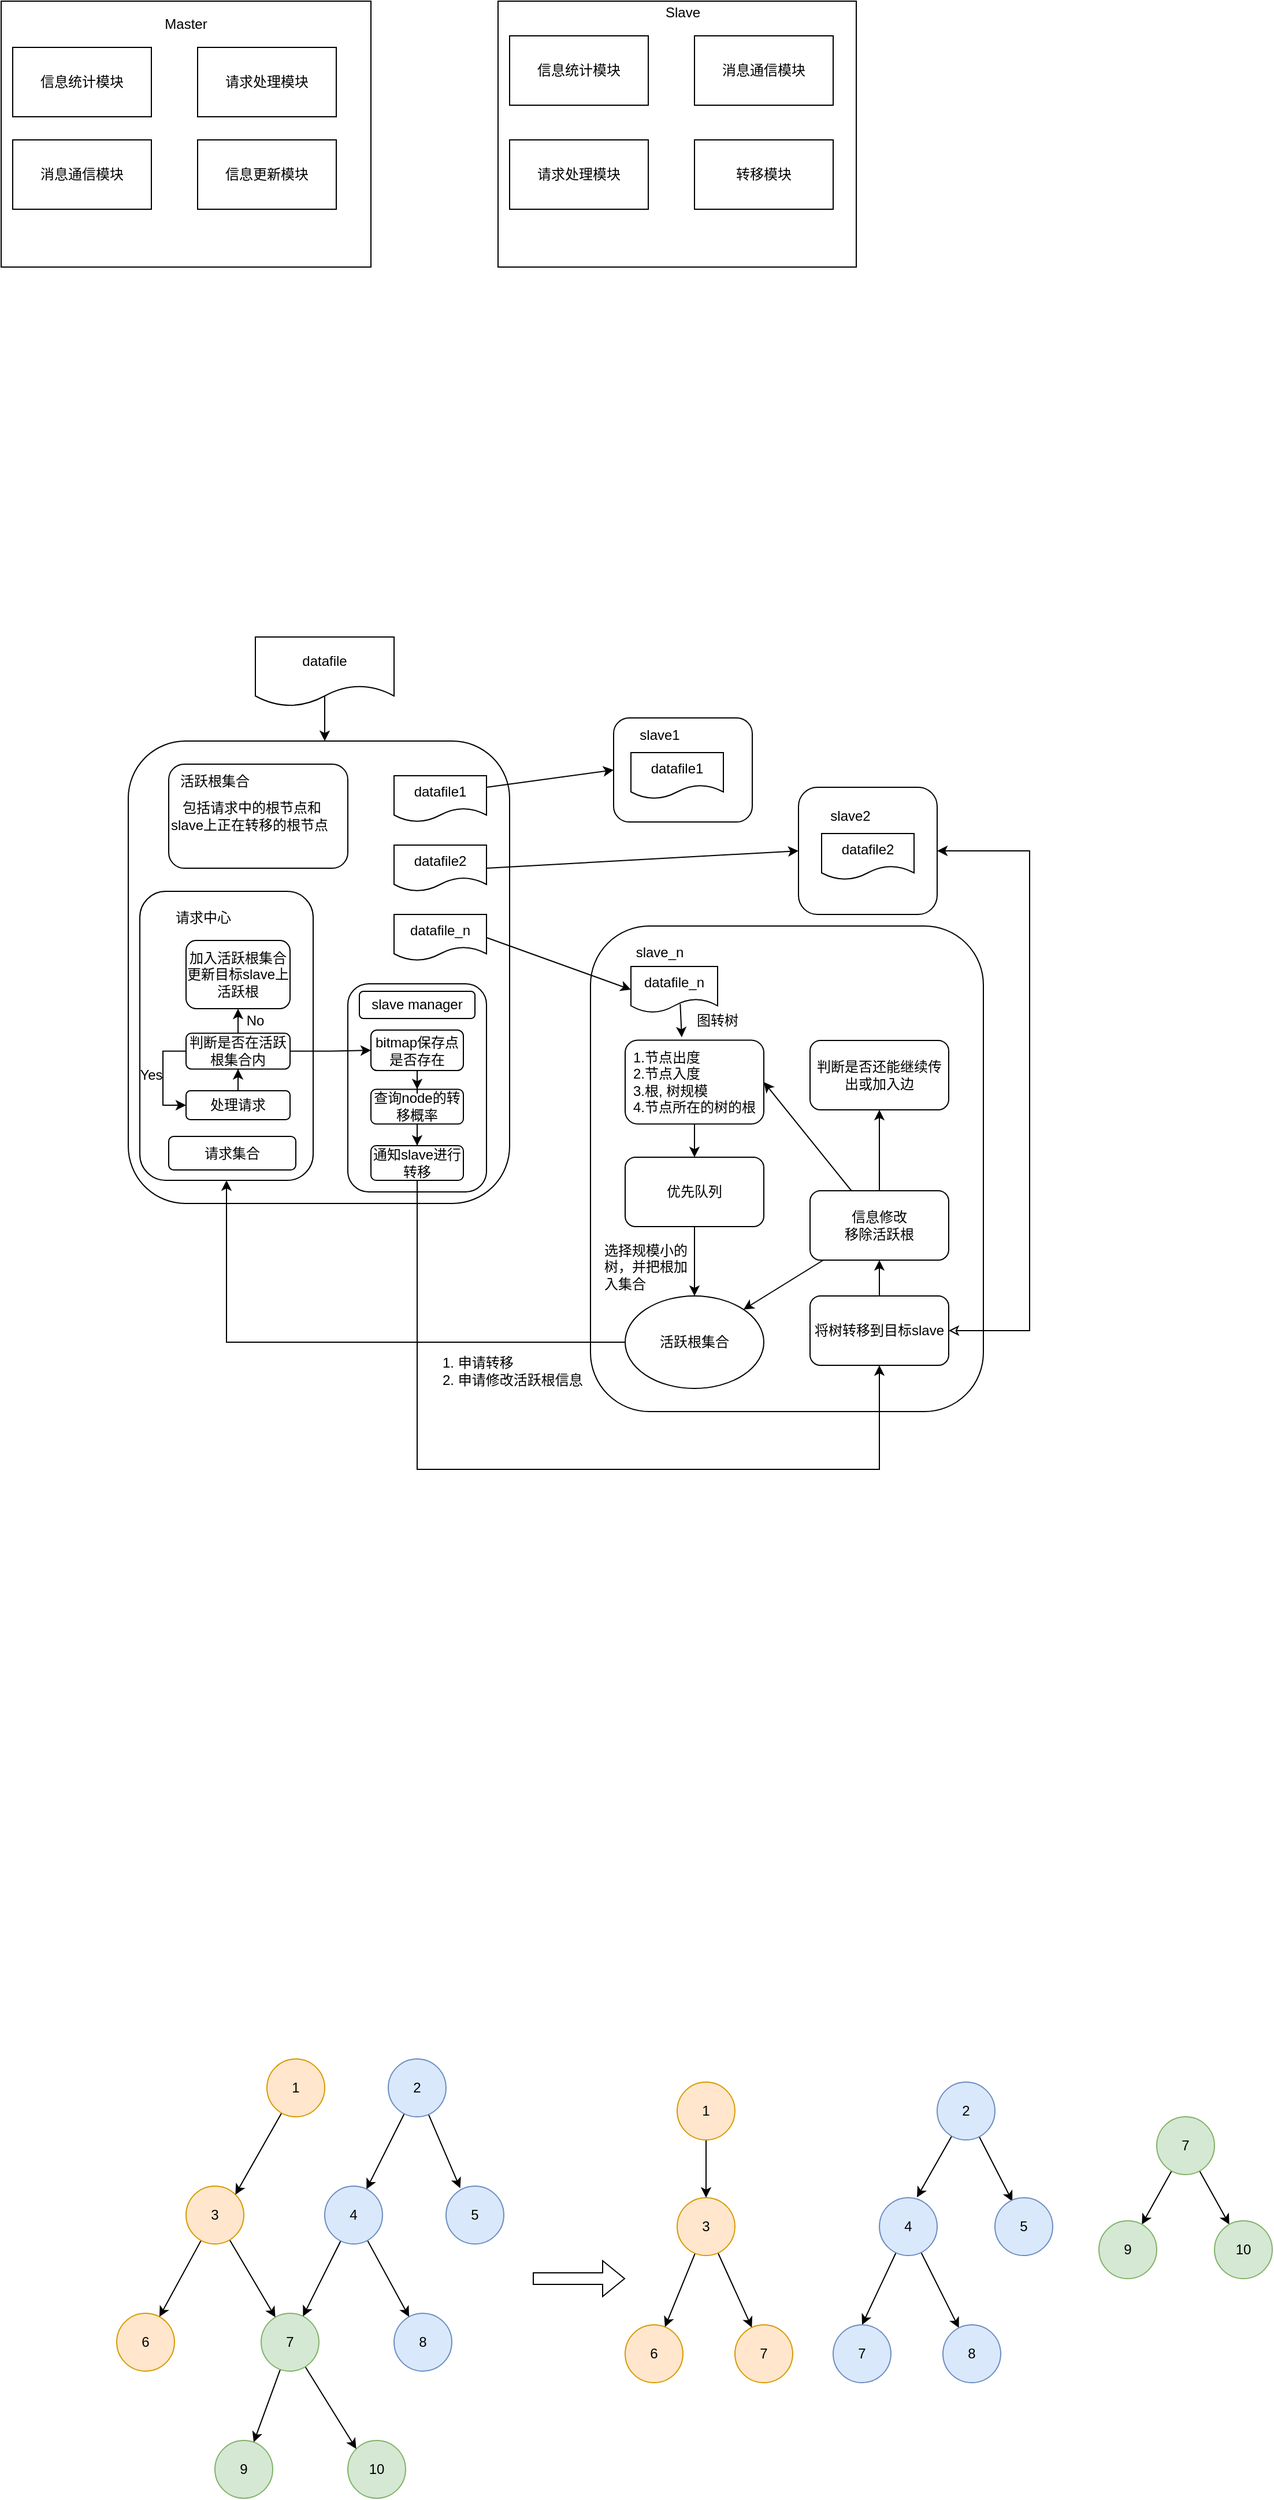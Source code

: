 <mxfile version="16.1.0" type="github">
  <diagram id="CnrGdjlpG-0PLHqotfFn" name="Page-1">
    <mxGraphModel dx="1255" dy="918" grid="1" gridSize="10" guides="1" tooltips="1" connect="1" arrows="1" fold="1" page="1" pageScale="1" pageWidth="827" pageHeight="1169" math="0" shadow="0">
      <root>
        <mxCell id="0" />
        <mxCell id="1" parent="0" />
        <mxCell id="zFU5oNDIlzZ2d6ieY4Zo-1" value="" style="rounded=0;whiteSpace=wrap;html=1;" parent="1" vertex="1">
          <mxGeometry x="80" y="80" width="320" height="230" as="geometry" />
        </mxCell>
        <mxCell id="zFU5oNDIlzZ2d6ieY4Zo-2" value="Master" style="text;html=1;strokeColor=none;fillColor=none;align=center;verticalAlign=middle;whiteSpace=wrap;rounded=0;" parent="1" vertex="1">
          <mxGeometry x="220" y="90" width="40" height="20" as="geometry" />
        </mxCell>
        <mxCell id="zFU5oNDIlzZ2d6ieY4Zo-3" value="" style="rounded=0;whiteSpace=wrap;html=1;" parent="1" vertex="1">
          <mxGeometry x="510" y="80" width="310" height="230" as="geometry" />
        </mxCell>
        <mxCell id="zFU5oNDIlzZ2d6ieY4Zo-4" value="Slave" style="text;html=1;strokeColor=none;fillColor=none;align=center;verticalAlign=middle;whiteSpace=wrap;rounded=0;" parent="1" vertex="1">
          <mxGeometry x="650" y="80" width="40" height="20" as="geometry" />
        </mxCell>
        <mxCell id="zFU5oNDIlzZ2d6ieY4Zo-5" value="信息统计模块" style="rounded=0;whiteSpace=wrap;html=1;" parent="1" vertex="1">
          <mxGeometry x="90" y="120" width="120" height="60" as="geometry" />
        </mxCell>
        <mxCell id="zFU5oNDIlzZ2d6ieY4Zo-6" value="请求处理模块" style="rounded=0;whiteSpace=wrap;html=1;" parent="1" vertex="1">
          <mxGeometry x="250" y="120" width="120" height="60" as="geometry" />
        </mxCell>
        <mxCell id="zFU5oNDIlzZ2d6ieY4Zo-7" value="消息通信模块" style="rounded=0;whiteSpace=wrap;html=1;" parent="1" vertex="1">
          <mxGeometry x="90" y="200" width="120" height="60" as="geometry" />
        </mxCell>
        <mxCell id="zFU5oNDIlzZ2d6ieY4Zo-8" value="信息更新模块" style="rounded=0;whiteSpace=wrap;html=1;" parent="1" vertex="1">
          <mxGeometry x="250" y="200" width="120" height="60" as="geometry" />
        </mxCell>
        <mxCell id="zFU5oNDIlzZ2d6ieY4Zo-9" value="信息统计模块" style="rounded=0;whiteSpace=wrap;html=1;" parent="1" vertex="1">
          <mxGeometry x="520" y="110" width="120" height="60" as="geometry" />
        </mxCell>
        <mxCell id="zFU5oNDIlzZ2d6ieY4Zo-10" value="消息通信模块" style="rounded=0;whiteSpace=wrap;html=1;" parent="1" vertex="1">
          <mxGeometry x="680" y="110" width="120" height="60" as="geometry" />
        </mxCell>
        <mxCell id="zFU5oNDIlzZ2d6ieY4Zo-11" value="请求处理模块" style="rounded=0;whiteSpace=wrap;html=1;" parent="1" vertex="1">
          <mxGeometry x="520" y="200" width="120" height="60" as="geometry" />
        </mxCell>
        <mxCell id="zFU5oNDIlzZ2d6ieY4Zo-12" value="转移模块" style="rounded=0;whiteSpace=wrap;html=1;" parent="1" vertex="1">
          <mxGeometry x="680" y="200" width="120" height="60" as="geometry" />
        </mxCell>
        <mxCell id="y5PRtlSAv2PTJu1oQnsw-1" value="" style="rounded=1;whiteSpace=wrap;html=1;" vertex="1" parent="1">
          <mxGeometry x="190" y="720" width="330" height="400" as="geometry" />
        </mxCell>
        <mxCell id="y5PRtlSAv2PTJu1oQnsw-4" style="edgeStyle=orthogonalEdgeStyle;rounded=0;orthogonalLoop=1;jettySize=auto;html=1;exitX=0.525;exitY=0.8;exitDx=0;exitDy=0;exitPerimeter=0;" edge="1" parent="1" source="y5PRtlSAv2PTJu1oQnsw-3" target="y5PRtlSAv2PTJu1oQnsw-1">
          <mxGeometry relative="1" as="geometry">
            <Array as="points">
              <mxPoint x="360" y="648" />
            </Array>
          </mxGeometry>
        </mxCell>
        <mxCell id="y5PRtlSAv2PTJu1oQnsw-3" value="datafile" style="shape=document;whiteSpace=wrap;html=1;boundedLbl=1;" vertex="1" parent="1">
          <mxGeometry x="300" y="630" width="120" height="60" as="geometry" />
        </mxCell>
        <mxCell id="y5PRtlSAv2PTJu1oQnsw-18" style="rounded=0;orthogonalLoop=1;jettySize=auto;html=1;exitX=1;exitY=0.25;exitDx=0;exitDy=0;entryX=0;entryY=0.5;entryDx=0;entryDy=0;" edge="1" parent="1" source="y5PRtlSAv2PTJu1oQnsw-5" target="y5PRtlSAv2PTJu1oQnsw-9">
          <mxGeometry relative="1" as="geometry" />
        </mxCell>
        <mxCell id="y5PRtlSAv2PTJu1oQnsw-5" value="datafile1" style="shape=document;whiteSpace=wrap;html=1;boundedLbl=1;" vertex="1" parent="1">
          <mxGeometry x="420" y="750" width="80" height="40" as="geometry" />
        </mxCell>
        <mxCell id="y5PRtlSAv2PTJu1oQnsw-19" style="edgeStyle=none;rounded=0;orthogonalLoop=1;jettySize=auto;html=1;exitX=1;exitY=0.5;exitDx=0;exitDy=0;entryX=0;entryY=0.5;entryDx=0;entryDy=0;" edge="1" parent="1" source="y5PRtlSAv2PTJu1oQnsw-6" target="y5PRtlSAv2PTJu1oQnsw-11">
          <mxGeometry relative="1" as="geometry" />
        </mxCell>
        <mxCell id="y5PRtlSAv2PTJu1oQnsw-6" value="datafile2" style="shape=document;whiteSpace=wrap;html=1;boundedLbl=1;" vertex="1" parent="1">
          <mxGeometry x="420" y="810" width="80" height="40" as="geometry" />
        </mxCell>
        <mxCell id="y5PRtlSAv2PTJu1oQnsw-7" value="datafile_n" style="shape=document;whiteSpace=wrap;html=1;boundedLbl=1;" vertex="1" parent="1">
          <mxGeometry x="420" y="870" width="80" height="40" as="geometry" />
        </mxCell>
        <mxCell id="y5PRtlSAv2PTJu1oQnsw-9" value="" style="rounded=1;whiteSpace=wrap;html=1;" vertex="1" parent="1">
          <mxGeometry x="610" y="700" width="120" height="90" as="geometry" />
        </mxCell>
        <mxCell id="y5PRtlSAv2PTJu1oQnsw-10" value="slave1" style="text;html=1;strokeColor=none;fillColor=none;align=center;verticalAlign=middle;whiteSpace=wrap;rounded=0;" vertex="1" parent="1">
          <mxGeometry x="620" y="700" width="60" height="30" as="geometry" />
        </mxCell>
        <mxCell id="y5PRtlSAv2PTJu1oQnsw-11" value="" style="rounded=1;whiteSpace=wrap;html=1;" vertex="1" parent="1">
          <mxGeometry x="770" y="760" width="120" height="110" as="geometry" />
        </mxCell>
        <mxCell id="y5PRtlSAv2PTJu1oQnsw-12" value="slave2" style="text;html=1;strokeColor=none;fillColor=none;align=center;verticalAlign=middle;whiteSpace=wrap;rounded=0;" vertex="1" parent="1">
          <mxGeometry x="785" y="770" width="60" height="30" as="geometry" />
        </mxCell>
        <mxCell id="y5PRtlSAv2PTJu1oQnsw-13" value="" style="rounded=1;whiteSpace=wrap;html=1;" vertex="1" parent="1">
          <mxGeometry x="590" y="880" width="340" height="420" as="geometry" />
        </mxCell>
        <mxCell id="y5PRtlSAv2PTJu1oQnsw-14" value="slave_n" style="text;html=1;strokeColor=none;fillColor=none;align=center;verticalAlign=middle;whiteSpace=wrap;rounded=0;" vertex="1" parent="1">
          <mxGeometry x="620" y="888" width="60" height="30" as="geometry" />
        </mxCell>
        <mxCell id="y5PRtlSAv2PTJu1oQnsw-15" value="datafile1" style="shape=document;whiteSpace=wrap;html=1;boundedLbl=1;" vertex="1" parent="1">
          <mxGeometry x="625" y="730" width="80" height="40" as="geometry" />
        </mxCell>
        <mxCell id="y5PRtlSAv2PTJu1oQnsw-16" value="datafile2" style="shape=document;whiteSpace=wrap;html=1;boundedLbl=1;" vertex="1" parent="1">
          <mxGeometry x="790" y="800" width="80" height="40" as="geometry" />
        </mxCell>
        <mxCell id="y5PRtlSAv2PTJu1oQnsw-22" style="edgeStyle=none;rounded=0;orthogonalLoop=1;jettySize=auto;html=1;entryX=0.408;entryY=-0.034;entryDx=0;entryDy=0;entryPerimeter=0;exitX=0.569;exitY=0.81;exitDx=0;exitDy=0;exitPerimeter=0;" edge="1" parent="1" source="y5PRtlSAv2PTJu1oQnsw-17" target="y5PRtlSAv2PTJu1oQnsw-21">
          <mxGeometry relative="1" as="geometry" />
        </mxCell>
        <mxCell id="y5PRtlSAv2PTJu1oQnsw-17" value="datafile_n" style="shape=document;whiteSpace=wrap;html=1;boundedLbl=1;" vertex="1" parent="1">
          <mxGeometry x="625" y="915" width="75" height="40" as="geometry" />
        </mxCell>
        <mxCell id="y5PRtlSAv2PTJu1oQnsw-29" style="edgeStyle=none;rounded=0;orthogonalLoop=1;jettySize=auto;html=1;entryX=0.5;entryY=0;entryDx=0;entryDy=0;" edge="1" parent="1" source="y5PRtlSAv2PTJu1oQnsw-21" target="y5PRtlSAv2PTJu1oQnsw-28">
          <mxGeometry relative="1" as="geometry" />
        </mxCell>
        <mxCell id="y5PRtlSAv2PTJu1oQnsw-21" value="&lt;div style=&quot;text-align: left&quot;&gt;&lt;span&gt;1.节点出度&lt;/span&gt;&lt;/div&gt;&lt;span&gt;&lt;div style=&quot;text-align: left&quot;&gt;&lt;span&gt;2.节点入度&lt;/span&gt;&lt;/div&gt;&lt;/span&gt;&lt;div style=&quot;text-align: left&quot;&gt;&lt;span&gt;3.根, 树规模&lt;/span&gt;&lt;/div&gt;&lt;div style=&quot;text-align: left&quot;&gt;&lt;span&gt;4.节点所在的树的根&lt;/span&gt;&lt;/div&gt;" style="rounded=1;whiteSpace=wrap;html=1;" vertex="1" parent="1">
          <mxGeometry x="620" y="978.75" width="120" height="72.5" as="geometry" />
        </mxCell>
        <mxCell id="y5PRtlSAv2PTJu1oQnsw-23" value="图转树" style="text;html=1;strokeColor=none;fillColor=none;align=center;verticalAlign=middle;whiteSpace=wrap;rounded=0;" vertex="1" parent="1">
          <mxGeometry x="670" y="946.5" width="60" height="30" as="geometry" />
        </mxCell>
        <mxCell id="y5PRtlSAv2PTJu1oQnsw-37" style="edgeStyle=orthogonalEdgeStyle;rounded=0;orthogonalLoop=1;jettySize=auto;html=1;entryX=0.5;entryY=1;entryDx=0;entryDy=0;" edge="1" parent="1" source="y5PRtlSAv2PTJu1oQnsw-26" target="y5PRtlSAv2PTJu1oQnsw-34">
          <mxGeometry relative="1" as="geometry" />
        </mxCell>
        <mxCell id="y5PRtlSAv2PTJu1oQnsw-26" value="活跃根集合" style="ellipse;whiteSpace=wrap;html=1;" vertex="1" parent="1">
          <mxGeometry x="620" y="1200" width="120" height="80" as="geometry" />
        </mxCell>
        <mxCell id="y5PRtlSAv2PTJu1oQnsw-31" style="edgeStyle=orthogonalEdgeStyle;rounded=0;orthogonalLoop=1;jettySize=auto;html=1;entryX=0.5;entryY=0;entryDx=0;entryDy=0;exitX=0.5;exitY=1;exitDx=0;exitDy=0;" edge="1" parent="1" source="y5PRtlSAv2PTJu1oQnsw-28" target="y5PRtlSAv2PTJu1oQnsw-26">
          <mxGeometry relative="1" as="geometry" />
        </mxCell>
        <mxCell id="y5PRtlSAv2PTJu1oQnsw-28" value="优先队列" style="rounded=1;whiteSpace=wrap;html=1;" vertex="1" parent="1">
          <mxGeometry x="620" y="1080" width="120" height="60" as="geometry" />
        </mxCell>
        <mxCell id="y5PRtlSAv2PTJu1oQnsw-32" value="选择规模小的树，并把根加入集合" style="text;html=1;strokeColor=none;fillColor=none;align=left;verticalAlign=middle;whiteSpace=wrap;rounded=0;" vertex="1" parent="1">
          <mxGeometry x="600" y="1160" width="80" height="30" as="geometry" />
        </mxCell>
        <mxCell id="y5PRtlSAv2PTJu1oQnsw-20" style="edgeStyle=none;rounded=0;orthogonalLoop=1;jettySize=auto;html=1;exitX=1;exitY=0.5;exitDx=0;exitDy=0;entryX=0;entryY=0.5;entryDx=0;entryDy=0;" edge="1" parent="1" source="y5PRtlSAv2PTJu1oQnsw-7" target="y5PRtlSAv2PTJu1oQnsw-17">
          <mxGeometry relative="1" as="geometry" />
        </mxCell>
        <mxCell id="y5PRtlSAv2PTJu1oQnsw-34" value="" style="rounded=1;whiteSpace=wrap;html=1;" vertex="1" parent="1">
          <mxGeometry x="200" y="850" width="150" height="250" as="geometry" />
        </mxCell>
        <mxCell id="y5PRtlSAv2PTJu1oQnsw-35" value="请求中心" style="text;html=1;strokeColor=none;fillColor=none;align=center;verticalAlign=middle;whiteSpace=wrap;rounded=0;" vertex="1" parent="1">
          <mxGeometry x="225" y="858" width="60" height="30" as="geometry" />
        </mxCell>
        <mxCell id="y5PRtlSAv2PTJu1oQnsw-38" value="1. 申请转移&lt;br&gt;2. 申请修改活跃根信息" style="text;html=1;strokeColor=none;fillColor=none;align=left;verticalAlign=middle;whiteSpace=wrap;rounded=0;" vertex="1" parent="1">
          <mxGeometry x="460" y="1250" width="130" height="30" as="geometry" />
        </mxCell>
        <mxCell id="y5PRtlSAv2PTJu1oQnsw-47" style="edgeStyle=orthogonalEdgeStyle;rounded=0;orthogonalLoop=1;jettySize=auto;html=1;entryX=0.5;entryY=1;entryDx=0;entryDy=0;" edge="1" parent="1" source="y5PRtlSAv2PTJu1oQnsw-39" target="y5PRtlSAv2PTJu1oQnsw-44">
          <mxGeometry relative="1" as="geometry" />
        </mxCell>
        <mxCell id="y5PRtlSAv2PTJu1oQnsw-39" value="处理请求" style="rounded=1;whiteSpace=wrap;html=1;" vertex="1" parent="1">
          <mxGeometry x="240" y="1022.5" width="90" height="25" as="geometry" />
        </mxCell>
        <mxCell id="y5PRtlSAv2PTJu1oQnsw-40" value="&amp;nbsp; &amp;nbsp;包括请求中的根节点和slave上正在转移的根节点" style="rounded=1;whiteSpace=wrap;html=1;align=left;" vertex="1" parent="1">
          <mxGeometry x="225" y="740" width="155" height="90" as="geometry" />
        </mxCell>
        <mxCell id="y5PRtlSAv2PTJu1oQnsw-42" value="" style="rounded=1;whiteSpace=wrap;html=1;" vertex="1" parent="1">
          <mxGeometry x="380" y="930" width="120" height="180" as="geometry" />
        </mxCell>
        <mxCell id="y5PRtlSAv2PTJu1oQnsw-43" value="slave manager" style="rounded=1;whiteSpace=wrap;html=1;" vertex="1" parent="1">
          <mxGeometry x="390" y="936.5" width="100" height="23.5" as="geometry" />
        </mxCell>
        <mxCell id="y5PRtlSAv2PTJu1oQnsw-48" style="edgeStyle=orthogonalEdgeStyle;rounded=0;orthogonalLoop=1;jettySize=auto;html=1;entryX=0;entryY=0.5;entryDx=0;entryDy=0;" edge="1" parent="1" source="y5PRtlSAv2PTJu1oQnsw-44" target="y5PRtlSAv2PTJu1oQnsw-61">
          <mxGeometry relative="1" as="geometry" />
        </mxCell>
        <mxCell id="y5PRtlSAv2PTJu1oQnsw-53" style="edgeStyle=orthogonalEdgeStyle;rounded=0;orthogonalLoop=1;jettySize=auto;html=1;" edge="1" parent="1" source="y5PRtlSAv2PTJu1oQnsw-44" target="y5PRtlSAv2PTJu1oQnsw-51">
          <mxGeometry relative="1" as="geometry" />
        </mxCell>
        <mxCell id="y5PRtlSAv2PTJu1oQnsw-55" style="edgeStyle=orthogonalEdgeStyle;rounded=0;orthogonalLoop=1;jettySize=auto;html=1;entryX=0;entryY=0.5;entryDx=0;entryDy=0;" edge="1" parent="1" source="y5PRtlSAv2PTJu1oQnsw-44" target="y5PRtlSAv2PTJu1oQnsw-39">
          <mxGeometry relative="1" as="geometry">
            <Array as="points">
              <mxPoint x="220" y="988.5" />
              <mxPoint x="220" y="1035.5" />
            </Array>
          </mxGeometry>
        </mxCell>
        <mxCell id="y5PRtlSAv2PTJu1oQnsw-44" value="判断是否在活跃根集合内" style="rounded=1;whiteSpace=wrap;html=1;" vertex="1" parent="1">
          <mxGeometry x="240" y="972.75" width="90" height="31" as="geometry" />
        </mxCell>
        <mxCell id="y5PRtlSAv2PTJu1oQnsw-45" value="活跃根集合" style="text;html=1;strokeColor=none;fillColor=none;align=center;verticalAlign=middle;whiteSpace=wrap;rounded=0;" vertex="1" parent="1">
          <mxGeometry x="225" y="740" width="80" height="30" as="geometry" />
        </mxCell>
        <mxCell id="y5PRtlSAv2PTJu1oQnsw-63" style="edgeStyle=orthogonalEdgeStyle;rounded=0;orthogonalLoop=1;jettySize=auto;html=1;entryX=0.5;entryY=0;entryDx=0;entryDy=0;" edge="1" parent="1" source="y5PRtlSAv2PTJu1oQnsw-49" target="y5PRtlSAv2PTJu1oQnsw-60">
          <mxGeometry relative="1" as="geometry" />
        </mxCell>
        <mxCell id="y5PRtlSAv2PTJu1oQnsw-49" value="查询node的转移概率" style="rounded=1;whiteSpace=wrap;html=1;" vertex="1" parent="1">
          <mxGeometry x="400" y="1021.25" width="80" height="30" as="geometry" />
        </mxCell>
        <mxCell id="y5PRtlSAv2PTJu1oQnsw-51" value="加入活跃根集合&lt;br&gt;更新目标slave上活跃根" style="rounded=1;whiteSpace=wrap;html=1;" vertex="1" parent="1">
          <mxGeometry x="240" y="892.5" width="90" height="59" as="geometry" />
        </mxCell>
        <mxCell id="y5PRtlSAv2PTJu1oQnsw-56" value="Yes" style="text;html=1;strokeColor=none;fillColor=none;align=center;verticalAlign=middle;whiteSpace=wrap;rounded=0;" vertex="1" parent="1">
          <mxGeometry x="200" y="1003.75" width="20" height="10" as="geometry" />
        </mxCell>
        <mxCell id="y5PRtlSAv2PTJu1oQnsw-59" value="No" style="text;html=1;strokeColor=none;fillColor=none;align=center;verticalAlign=middle;whiteSpace=wrap;rounded=0;" vertex="1" parent="1">
          <mxGeometry x="285" y="951.5" width="30" height="20" as="geometry" />
        </mxCell>
        <mxCell id="y5PRtlSAv2PTJu1oQnsw-65" style="edgeStyle=orthogonalEdgeStyle;rounded=0;orthogonalLoop=1;jettySize=auto;html=1;entryX=0.5;entryY=1;entryDx=0;entryDy=0;" edge="1" parent="1" source="y5PRtlSAv2PTJu1oQnsw-60" target="y5PRtlSAv2PTJu1oQnsw-64">
          <mxGeometry relative="1" as="geometry">
            <Array as="points">
              <mxPoint x="440" y="1350" />
              <mxPoint x="840" y="1350" />
            </Array>
          </mxGeometry>
        </mxCell>
        <mxCell id="y5PRtlSAv2PTJu1oQnsw-60" value="通知slave进行转移" style="rounded=1;whiteSpace=wrap;html=1;" vertex="1" parent="1">
          <mxGeometry x="400" y="1070" width="80" height="30" as="geometry" />
        </mxCell>
        <mxCell id="y5PRtlSAv2PTJu1oQnsw-62" style="edgeStyle=orthogonalEdgeStyle;rounded=0;orthogonalLoop=1;jettySize=auto;html=1;entryX=0.5;entryY=0;entryDx=0;entryDy=0;" edge="1" parent="1" source="y5PRtlSAv2PTJu1oQnsw-61" target="y5PRtlSAv2PTJu1oQnsw-49">
          <mxGeometry relative="1" as="geometry" />
        </mxCell>
        <mxCell id="y5PRtlSAv2PTJu1oQnsw-61" value="bitmap保存点是否存在" style="rounded=1;whiteSpace=wrap;html=1;" vertex="1" parent="1">
          <mxGeometry x="400" y="970" width="80" height="35" as="geometry" />
        </mxCell>
        <mxCell id="y5PRtlSAv2PTJu1oQnsw-71" style="edgeStyle=orthogonalEdgeStyle;rounded=0;orthogonalLoop=1;jettySize=auto;html=1;entryX=0.5;entryY=1;entryDx=0;entryDy=0;" edge="1" parent="1" source="y5PRtlSAv2PTJu1oQnsw-64" target="y5PRtlSAv2PTJu1oQnsw-68">
          <mxGeometry relative="1" as="geometry" />
        </mxCell>
        <mxCell id="y5PRtlSAv2PTJu1oQnsw-125" style="edgeStyle=orthogonalEdgeStyle;rounded=0;orthogonalLoop=1;jettySize=auto;html=1;entryX=1;entryY=0.5;entryDx=0;entryDy=0;startArrow=classic;startFill=0;" edge="1" parent="1" source="y5PRtlSAv2PTJu1oQnsw-64" target="y5PRtlSAv2PTJu1oQnsw-11">
          <mxGeometry relative="1" as="geometry">
            <Array as="points">
              <mxPoint x="970" y="1230" />
              <mxPoint x="970" y="815" />
            </Array>
          </mxGeometry>
        </mxCell>
        <mxCell id="y5PRtlSAv2PTJu1oQnsw-64" value="将树转移到目标slave" style="rounded=1;whiteSpace=wrap;html=1;" vertex="1" parent="1">
          <mxGeometry x="780" y="1200" width="120" height="60" as="geometry" />
        </mxCell>
        <mxCell id="y5PRtlSAv2PTJu1oQnsw-72" style="rounded=0;orthogonalLoop=1;jettySize=auto;html=1;entryX=1;entryY=0.5;entryDx=0;entryDy=0;" edge="1" parent="1" source="y5PRtlSAv2PTJu1oQnsw-68" target="y5PRtlSAv2PTJu1oQnsw-21">
          <mxGeometry relative="1" as="geometry" />
        </mxCell>
        <mxCell id="y5PRtlSAv2PTJu1oQnsw-73" style="edgeStyle=none;rounded=0;orthogonalLoop=1;jettySize=auto;html=1;entryX=1;entryY=0;entryDx=0;entryDy=0;" edge="1" parent="1" source="y5PRtlSAv2PTJu1oQnsw-68" target="y5PRtlSAv2PTJu1oQnsw-26">
          <mxGeometry relative="1" as="geometry" />
        </mxCell>
        <mxCell id="y5PRtlSAv2PTJu1oQnsw-79" style="edgeStyle=none;rounded=0;orthogonalLoop=1;jettySize=auto;html=1;entryX=0.5;entryY=1;entryDx=0;entryDy=0;" edge="1" parent="1" source="y5PRtlSAv2PTJu1oQnsw-68" target="y5PRtlSAv2PTJu1oQnsw-74">
          <mxGeometry relative="1" as="geometry" />
        </mxCell>
        <mxCell id="y5PRtlSAv2PTJu1oQnsw-68" value="信息修改&lt;br&gt;移除活跃根" style="rounded=1;whiteSpace=wrap;html=1;" vertex="1" parent="1">
          <mxGeometry x="780" y="1109" width="120" height="60" as="geometry" />
        </mxCell>
        <mxCell id="y5PRtlSAv2PTJu1oQnsw-74" value="判断是否还能继续传出或加入边" style="rounded=1;whiteSpace=wrap;html=1;" vertex="1" parent="1">
          <mxGeometry x="780" y="979" width="120" height="60" as="geometry" />
        </mxCell>
        <mxCell id="y5PRtlSAv2PTJu1oQnsw-75" value="请求集合" style="rounded=1;whiteSpace=wrap;html=1;" vertex="1" parent="1">
          <mxGeometry x="225" y="1062" width="110" height="29" as="geometry" />
        </mxCell>
        <mxCell id="y5PRtlSAv2PTJu1oQnsw-83" value="6" style="ellipse;whiteSpace=wrap;html=1;aspect=fixed;fillColor=#ffe6cc;strokeColor=#d79b00;" vertex="1" parent="1">
          <mxGeometry x="620" y="2090" width="50" height="50" as="geometry" />
        </mxCell>
        <mxCell id="y5PRtlSAv2PTJu1oQnsw-84" value="10" style="ellipse;whiteSpace=wrap;html=1;aspect=fixed;fillColor=#d5e8d4;strokeColor=#82b366;" vertex="1" parent="1">
          <mxGeometry x="380" y="2190" width="50" height="50" as="geometry" />
        </mxCell>
        <mxCell id="y5PRtlSAv2PTJu1oQnsw-85" value="9" style="ellipse;whiteSpace=wrap;html=1;aspect=fixed;fillColor=#d5e8d4;strokeColor=#82b366;" vertex="1" parent="1">
          <mxGeometry x="265" y="2190" width="50" height="50" as="geometry" />
        </mxCell>
        <mxCell id="y5PRtlSAv2PTJu1oQnsw-86" value="7" style="ellipse;whiteSpace=wrap;html=1;aspect=fixed;fillColor=#ffe6cc;strokeColor=#d79b00;" vertex="1" parent="1">
          <mxGeometry x="715" y="2090" width="50" height="50" as="geometry" />
        </mxCell>
        <mxCell id="y5PRtlSAv2PTJu1oQnsw-108" style="edgeStyle=none;rounded=0;orthogonalLoop=1;jettySize=auto;html=1;" edge="1" parent="1" source="y5PRtlSAv2PTJu1oQnsw-87" target="y5PRtlSAv2PTJu1oQnsw-83">
          <mxGeometry relative="1" as="geometry" />
        </mxCell>
        <mxCell id="y5PRtlSAv2PTJu1oQnsw-109" style="edgeStyle=none;rounded=0;orthogonalLoop=1;jettySize=auto;html=1;" edge="1" parent="1" source="y5PRtlSAv2PTJu1oQnsw-87" target="y5PRtlSAv2PTJu1oQnsw-86">
          <mxGeometry relative="1" as="geometry" />
        </mxCell>
        <mxCell id="y5PRtlSAv2PTJu1oQnsw-87" value="3" style="ellipse;whiteSpace=wrap;html=1;aspect=fixed;fillColor=#ffe6cc;strokeColor=#d79b00;" vertex="1" parent="1">
          <mxGeometry x="665" y="1980" width="50" height="50" as="geometry" />
        </mxCell>
        <mxCell id="y5PRtlSAv2PTJu1oQnsw-107" style="edgeStyle=none;rounded=0;orthogonalLoop=1;jettySize=auto;html=1;entryX=0.5;entryY=0;entryDx=0;entryDy=0;" edge="1" parent="1" source="y5PRtlSAv2PTJu1oQnsw-88" target="y5PRtlSAv2PTJu1oQnsw-87">
          <mxGeometry relative="1" as="geometry" />
        </mxCell>
        <mxCell id="y5PRtlSAv2PTJu1oQnsw-88" value="1" style="ellipse;whiteSpace=wrap;html=1;aspect=fixed;fillColor=#ffe6cc;strokeColor=#d79b00;" vertex="1" parent="1">
          <mxGeometry x="665" y="1880" width="50" height="50" as="geometry" />
        </mxCell>
        <mxCell id="y5PRtlSAv2PTJu1oQnsw-89" value="5" style="ellipse;whiteSpace=wrap;html=1;aspect=fixed;fillColor=#dae8fc;strokeColor=#6c8ebf;" vertex="1" parent="1">
          <mxGeometry x="465" y="1970" width="50" height="50" as="geometry" />
        </mxCell>
        <mxCell id="y5PRtlSAv2PTJu1oQnsw-90" value="6" style="ellipse;whiteSpace=wrap;html=1;aspect=fixed;fillColor=#ffe6cc;strokeColor=#d79b00;" vertex="1" parent="1">
          <mxGeometry x="180" y="2080" width="50" height="50" as="geometry" />
        </mxCell>
        <mxCell id="y5PRtlSAv2PTJu1oQnsw-91" value="8" style="ellipse;whiteSpace=wrap;html=1;aspect=fixed;fillColor=#dae8fc;strokeColor=#6c8ebf;" vertex="1" parent="1">
          <mxGeometry x="420" y="2080" width="50" height="50" as="geometry" />
        </mxCell>
        <mxCell id="y5PRtlSAv2PTJu1oQnsw-104" style="edgeStyle=none;rounded=0;orthogonalLoop=1;jettySize=auto;html=1;" edge="1" parent="1" source="y5PRtlSAv2PTJu1oQnsw-92" target="y5PRtlSAv2PTJu1oQnsw-85">
          <mxGeometry relative="1" as="geometry" />
        </mxCell>
        <mxCell id="y5PRtlSAv2PTJu1oQnsw-105" style="edgeStyle=none;rounded=0;orthogonalLoop=1;jettySize=auto;html=1;entryX=0;entryY=0;entryDx=0;entryDy=0;" edge="1" parent="1" source="y5PRtlSAv2PTJu1oQnsw-92" target="y5PRtlSAv2PTJu1oQnsw-84">
          <mxGeometry relative="1" as="geometry" />
        </mxCell>
        <mxCell id="y5PRtlSAv2PTJu1oQnsw-92" value="7" style="ellipse;whiteSpace=wrap;html=1;aspect=fixed;fillColor=#d5e8d4;strokeColor=#82b366;" vertex="1" parent="1">
          <mxGeometry x="305" y="2080" width="50" height="50" as="geometry" />
        </mxCell>
        <mxCell id="y5PRtlSAv2PTJu1oQnsw-102" style="edgeStyle=none;rounded=0;orthogonalLoop=1;jettySize=auto;html=1;" edge="1" parent="1" source="y5PRtlSAv2PTJu1oQnsw-93" target="y5PRtlSAv2PTJu1oQnsw-92">
          <mxGeometry relative="1" as="geometry" />
        </mxCell>
        <mxCell id="y5PRtlSAv2PTJu1oQnsw-103" style="edgeStyle=none;rounded=0;orthogonalLoop=1;jettySize=auto;html=1;" edge="1" parent="1" source="y5PRtlSAv2PTJu1oQnsw-93" target="y5PRtlSAv2PTJu1oQnsw-91">
          <mxGeometry relative="1" as="geometry" />
        </mxCell>
        <mxCell id="y5PRtlSAv2PTJu1oQnsw-93" value="4" style="ellipse;whiteSpace=wrap;html=1;aspect=fixed;fillColor=#dae8fc;strokeColor=#6c8ebf;" vertex="1" parent="1">
          <mxGeometry x="360" y="1970" width="50" height="50" as="geometry" />
        </mxCell>
        <mxCell id="y5PRtlSAv2PTJu1oQnsw-100" style="edgeStyle=none;rounded=0;orthogonalLoop=1;jettySize=auto;html=1;" edge="1" parent="1" source="y5PRtlSAv2PTJu1oQnsw-94" target="y5PRtlSAv2PTJu1oQnsw-90">
          <mxGeometry relative="1" as="geometry" />
        </mxCell>
        <mxCell id="y5PRtlSAv2PTJu1oQnsw-101" style="edgeStyle=none;rounded=0;orthogonalLoop=1;jettySize=auto;html=1;" edge="1" parent="1" source="y5PRtlSAv2PTJu1oQnsw-94" target="y5PRtlSAv2PTJu1oQnsw-92">
          <mxGeometry relative="1" as="geometry" />
        </mxCell>
        <mxCell id="y5PRtlSAv2PTJu1oQnsw-94" value="3" style="ellipse;whiteSpace=wrap;html=1;aspect=fixed;fillColor=#ffe6cc;strokeColor=#d79b00;" vertex="1" parent="1">
          <mxGeometry x="240" y="1970" width="50" height="50" as="geometry" />
        </mxCell>
        <mxCell id="y5PRtlSAv2PTJu1oQnsw-99" style="edgeStyle=none;rounded=0;orthogonalLoop=1;jettySize=auto;html=1;" edge="1" parent="1" source="y5PRtlSAv2PTJu1oQnsw-95" target="y5PRtlSAv2PTJu1oQnsw-93">
          <mxGeometry relative="1" as="geometry" />
        </mxCell>
        <mxCell id="y5PRtlSAv2PTJu1oQnsw-106" style="edgeStyle=none;rounded=0;orthogonalLoop=1;jettySize=auto;html=1;entryX=0.245;entryY=0.035;entryDx=0;entryDy=0;entryPerimeter=0;" edge="1" parent="1" source="y5PRtlSAv2PTJu1oQnsw-95" target="y5PRtlSAv2PTJu1oQnsw-89">
          <mxGeometry relative="1" as="geometry" />
        </mxCell>
        <mxCell id="y5PRtlSAv2PTJu1oQnsw-95" value="2" style="ellipse;whiteSpace=wrap;html=1;aspect=fixed;fillColor=#dae8fc;strokeColor=#6c8ebf;" vertex="1" parent="1">
          <mxGeometry x="415" y="1860" width="50" height="50" as="geometry" />
        </mxCell>
        <mxCell id="y5PRtlSAv2PTJu1oQnsw-97" style="edgeStyle=none;rounded=0;orthogonalLoop=1;jettySize=auto;html=1;entryX=1;entryY=0;entryDx=0;entryDy=0;" edge="1" parent="1" source="y5PRtlSAv2PTJu1oQnsw-96" target="y5PRtlSAv2PTJu1oQnsw-94">
          <mxGeometry relative="1" as="geometry" />
        </mxCell>
        <mxCell id="y5PRtlSAv2PTJu1oQnsw-96" value="1" style="ellipse;whiteSpace=wrap;html=1;aspect=fixed;fillColor=#ffe6cc;strokeColor=#d79b00;" vertex="1" parent="1">
          <mxGeometry x="310" y="1860" width="50" height="50" as="geometry" />
        </mxCell>
        <mxCell id="y5PRtlSAv2PTJu1oQnsw-117" style="edgeStyle=none;rounded=0;orthogonalLoop=1;jettySize=auto;html=1;entryX=0.5;entryY=0;entryDx=0;entryDy=0;" edge="1" parent="1" source="y5PRtlSAv2PTJu1oQnsw-110" target="y5PRtlSAv2PTJu1oQnsw-114">
          <mxGeometry relative="1" as="geometry" />
        </mxCell>
        <mxCell id="y5PRtlSAv2PTJu1oQnsw-118" style="edgeStyle=none;rounded=0;orthogonalLoop=1;jettySize=auto;html=1;" edge="1" parent="1" source="y5PRtlSAv2PTJu1oQnsw-110" target="y5PRtlSAv2PTJu1oQnsw-111">
          <mxGeometry relative="1" as="geometry" />
        </mxCell>
        <mxCell id="y5PRtlSAv2PTJu1oQnsw-110" value="4" style="ellipse;whiteSpace=wrap;html=1;aspect=fixed;fillColor=#dae8fc;strokeColor=#6c8ebf;" vertex="1" parent="1">
          <mxGeometry x="840" y="1980" width="50" height="50" as="geometry" />
        </mxCell>
        <mxCell id="y5PRtlSAv2PTJu1oQnsw-111" value="8" style="ellipse;whiteSpace=wrap;html=1;aspect=fixed;fillColor=#dae8fc;strokeColor=#6c8ebf;" vertex="1" parent="1">
          <mxGeometry x="895" y="2090" width="50" height="50" as="geometry" />
        </mxCell>
        <mxCell id="y5PRtlSAv2PTJu1oQnsw-115" style="edgeStyle=none;rounded=0;orthogonalLoop=1;jettySize=auto;html=1;entryX=0.65;entryY=-0.005;entryDx=0;entryDy=0;entryPerimeter=0;" edge="1" parent="1" source="y5PRtlSAv2PTJu1oQnsw-112" target="y5PRtlSAv2PTJu1oQnsw-110">
          <mxGeometry relative="1" as="geometry" />
        </mxCell>
        <mxCell id="y5PRtlSAv2PTJu1oQnsw-116" style="edgeStyle=none;rounded=0;orthogonalLoop=1;jettySize=auto;html=1;entryX=0.303;entryY=0.064;entryDx=0;entryDy=0;entryPerimeter=0;" edge="1" parent="1" source="y5PRtlSAv2PTJu1oQnsw-112" target="y5PRtlSAv2PTJu1oQnsw-113">
          <mxGeometry relative="1" as="geometry" />
        </mxCell>
        <mxCell id="y5PRtlSAv2PTJu1oQnsw-112" value="2" style="ellipse;whiteSpace=wrap;html=1;aspect=fixed;fillColor=#dae8fc;strokeColor=#6c8ebf;" vertex="1" parent="1">
          <mxGeometry x="890" y="1880" width="50" height="50" as="geometry" />
        </mxCell>
        <mxCell id="y5PRtlSAv2PTJu1oQnsw-113" value="5" style="ellipse;whiteSpace=wrap;html=1;aspect=fixed;fillColor=#dae8fc;strokeColor=#6c8ebf;" vertex="1" parent="1">
          <mxGeometry x="940" y="1980" width="50" height="50" as="geometry" />
        </mxCell>
        <mxCell id="y5PRtlSAv2PTJu1oQnsw-114" value="7" style="ellipse;whiteSpace=wrap;html=1;aspect=fixed;fillColor=#dae8fc;strokeColor=#6c8ebf;" vertex="1" parent="1">
          <mxGeometry x="800" y="2090" width="50" height="50" as="geometry" />
        </mxCell>
        <mxCell id="y5PRtlSAv2PTJu1oQnsw-122" style="edgeStyle=none;rounded=0;orthogonalLoop=1;jettySize=auto;html=1;" edge="1" parent="1" source="y5PRtlSAv2PTJu1oQnsw-119" target="y5PRtlSAv2PTJu1oQnsw-120">
          <mxGeometry relative="1" as="geometry" />
        </mxCell>
        <mxCell id="y5PRtlSAv2PTJu1oQnsw-123" style="edgeStyle=none;rounded=0;orthogonalLoop=1;jettySize=auto;html=1;" edge="1" parent="1" source="y5PRtlSAv2PTJu1oQnsw-119" target="y5PRtlSAv2PTJu1oQnsw-121">
          <mxGeometry relative="1" as="geometry" />
        </mxCell>
        <mxCell id="y5PRtlSAv2PTJu1oQnsw-119" value="7" style="ellipse;whiteSpace=wrap;html=1;aspect=fixed;fillColor=#d5e8d4;strokeColor=#82b366;" vertex="1" parent="1">
          <mxGeometry x="1080" y="1910" width="50" height="50" as="geometry" />
        </mxCell>
        <mxCell id="y5PRtlSAv2PTJu1oQnsw-120" value="9" style="ellipse;whiteSpace=wrap;html=1;aspect=fixed;fillColor=#d5e8d4;strokeColor=#82b366;" vertex="1" parent="1">
          <mxGeometry x="1030" y="2000" width="50" height="50" as="geometry" />
        </mxCell>
        <mxCell id="y5PRtlSAv2PTJu1oQnsw-121" value="10" style="ellipse;whiteSpace=wrap;html=1;aspect=fixed;fillColor=#d5e8d4;strokeColor=#82b366;" vertex="1" parent="1">
          <mxGeometry x="1130" y="2000" width="50" height="50" as="geometry" />
        </mxCell>
        <mxCell id="y5PRtlSAv2PTJu1oQnsw-124" value="" style="shape=flexArrow;endArrow=classic;html=1;rounded=0;" edge="1" parent="1">
          <mxGeometry width="50" height="50" relative="1" as="geometry">
            <mxPoint x="540" y="2050" as="sourcePoint" />
            <mxPoint x="620" y="2050" as="targetPoint" />
          </mxGeometry>
        </mxCell>
      </root>
    </mxGraphModel>
  </diagram>
</mxfile>
